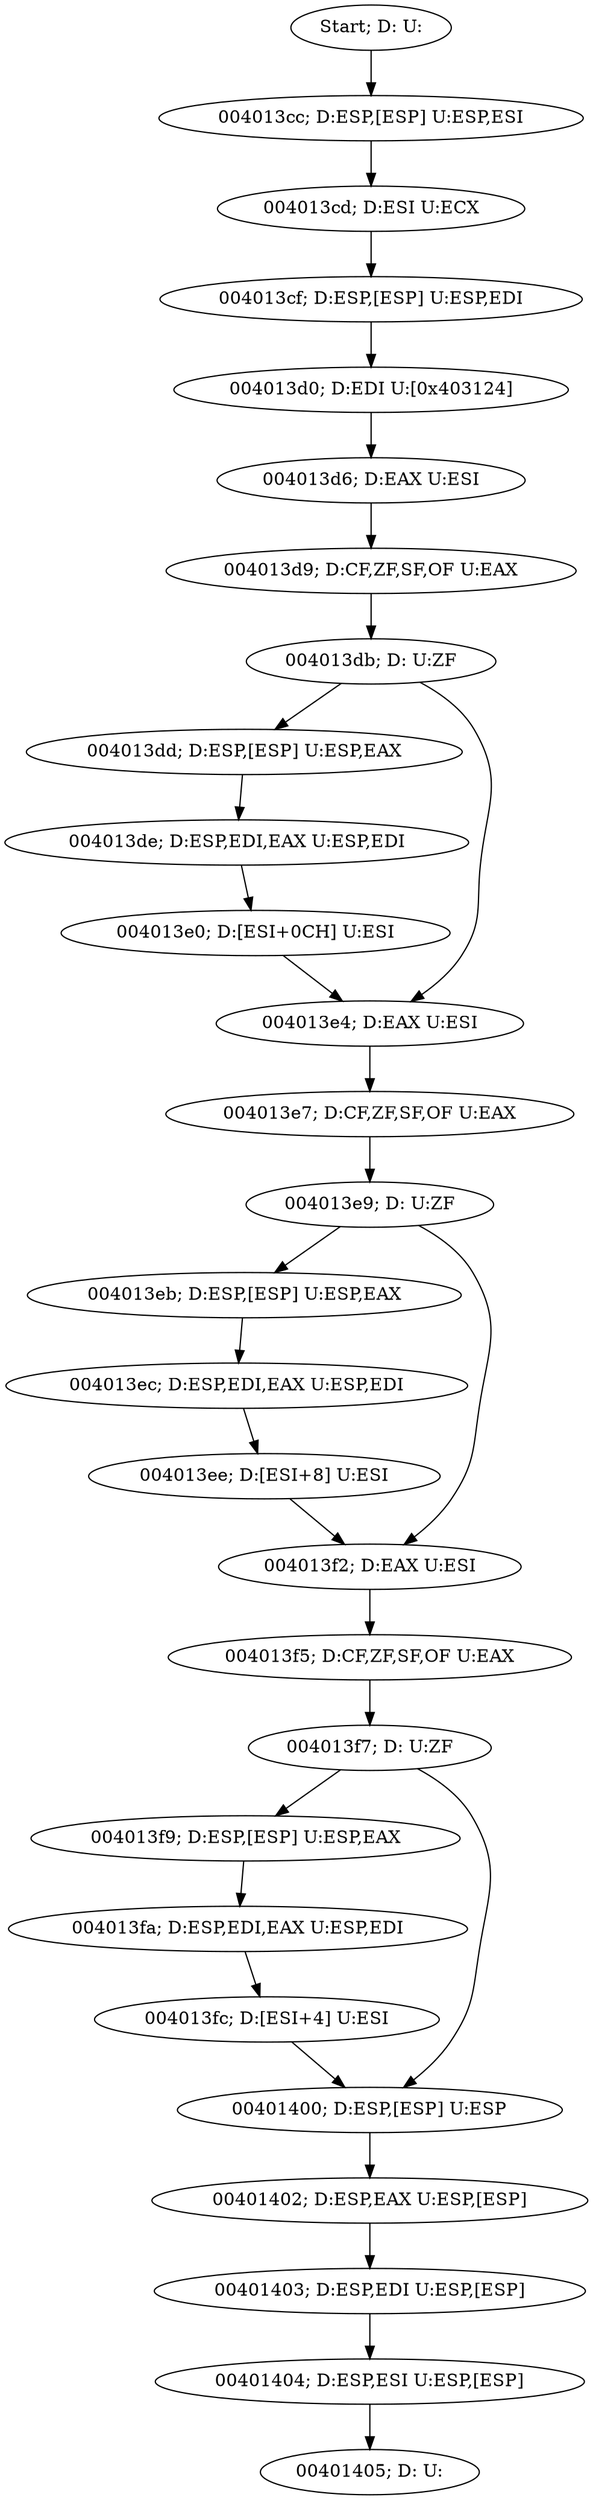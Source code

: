 digraph {
	n0 [label="Start; D: U:"]
	n1 [label="004013cc; D:ESP,[ESP] U:ESP,ESI"]
	n2 [label="004013cd; D:ESI U:ECX"]
	n3 [label="004013cf; D:ESP,[ESP] U:ESP,EDI"]
	n4 [label="004013d0; D:EDI U:[0x403124]"]
	n5 [label="004013d6; D:EAX U:ESI"]
	n6 [label="004013d9; D:CF,ZF,SF,OF U:EAX"]
	n7 [label="004013db; D: U:ZF"]
	n8 [label="004013dd; D:ESP,[ESP] U:ESP,EAX"]
	n9 [label="004013de; D:ESP,EDI,EAX U:ESP,EDI"]
	n10 [label="004013e0; D:[ESI+0CH] U:ESI"]
	n11 [label="004013e4; D:EAX U:ESI"]
	n12 [label="004013e7; D:CF,ZF,SF,OF U:EAX"]
	n13 [label="004013e9; D: U:ZF"]
	n14 [label="004013eb; D:ESP,[ESP] U:ESP,EAX"]
	n15 [label="004013ec; D:ESP,EDI,EAX U:ESP,EDI"]
	n16 [label="004013ee; D:[ESI+8] U:ESI"]
	n17 [label="004013f2; D:EAX U:ESI"]
	n18 [label="004013f5; D:CF,ZF,SF,OF U:EAX"]
	n19 [label="004013f7; D: U:ZF"]
	n20 [label="004013f9; D:ESP,[ESP] U:ESP,EAX"]
	n21 [label="004013fa; D:ESP,EDI,EAX U:ESP,EDI"]
	n22 [label="004013fc; D:[ESI+4] U:ESI"]
	n23 [label="00401400; D:ESP,[ESP] U:ESP"]
	n24 [label="00401402; D:ESP,EAX U:ESP,[ESP]"]
	n25 [label="00401403; D:ESP,EDI U:ESP,[ESP]"]
	n26 [label="00401404; D:ESP,ESI U:ESP,[ESP]"]
	n27 [label="00401405; D: U:"]

	n0 -> n1
	n1 -> n2
	n2 -> n3
	n3 -> n4
	n4 -> n5
	n5 -> n6
	n6 -> n7
	n7 -> n8
	n7 -> n11
	n8 -> n9
	n9 -> n10
	n10 -> n11
	n11 -> n12
	n12 -> n13
	n13 -> n14
	n13 -> n17
	n14 -> n15
	n15 -> n16
	n16 -> n17
	n17 -> n18
	n18 -> n19
	n19 -> n20
	n19 -> n23
	n20 -> n21
	n21 -> n22
	n22 -> n23
	n23 -> n24
	n24 -> n25
	n25 -> n26
	n26 -> n27

}